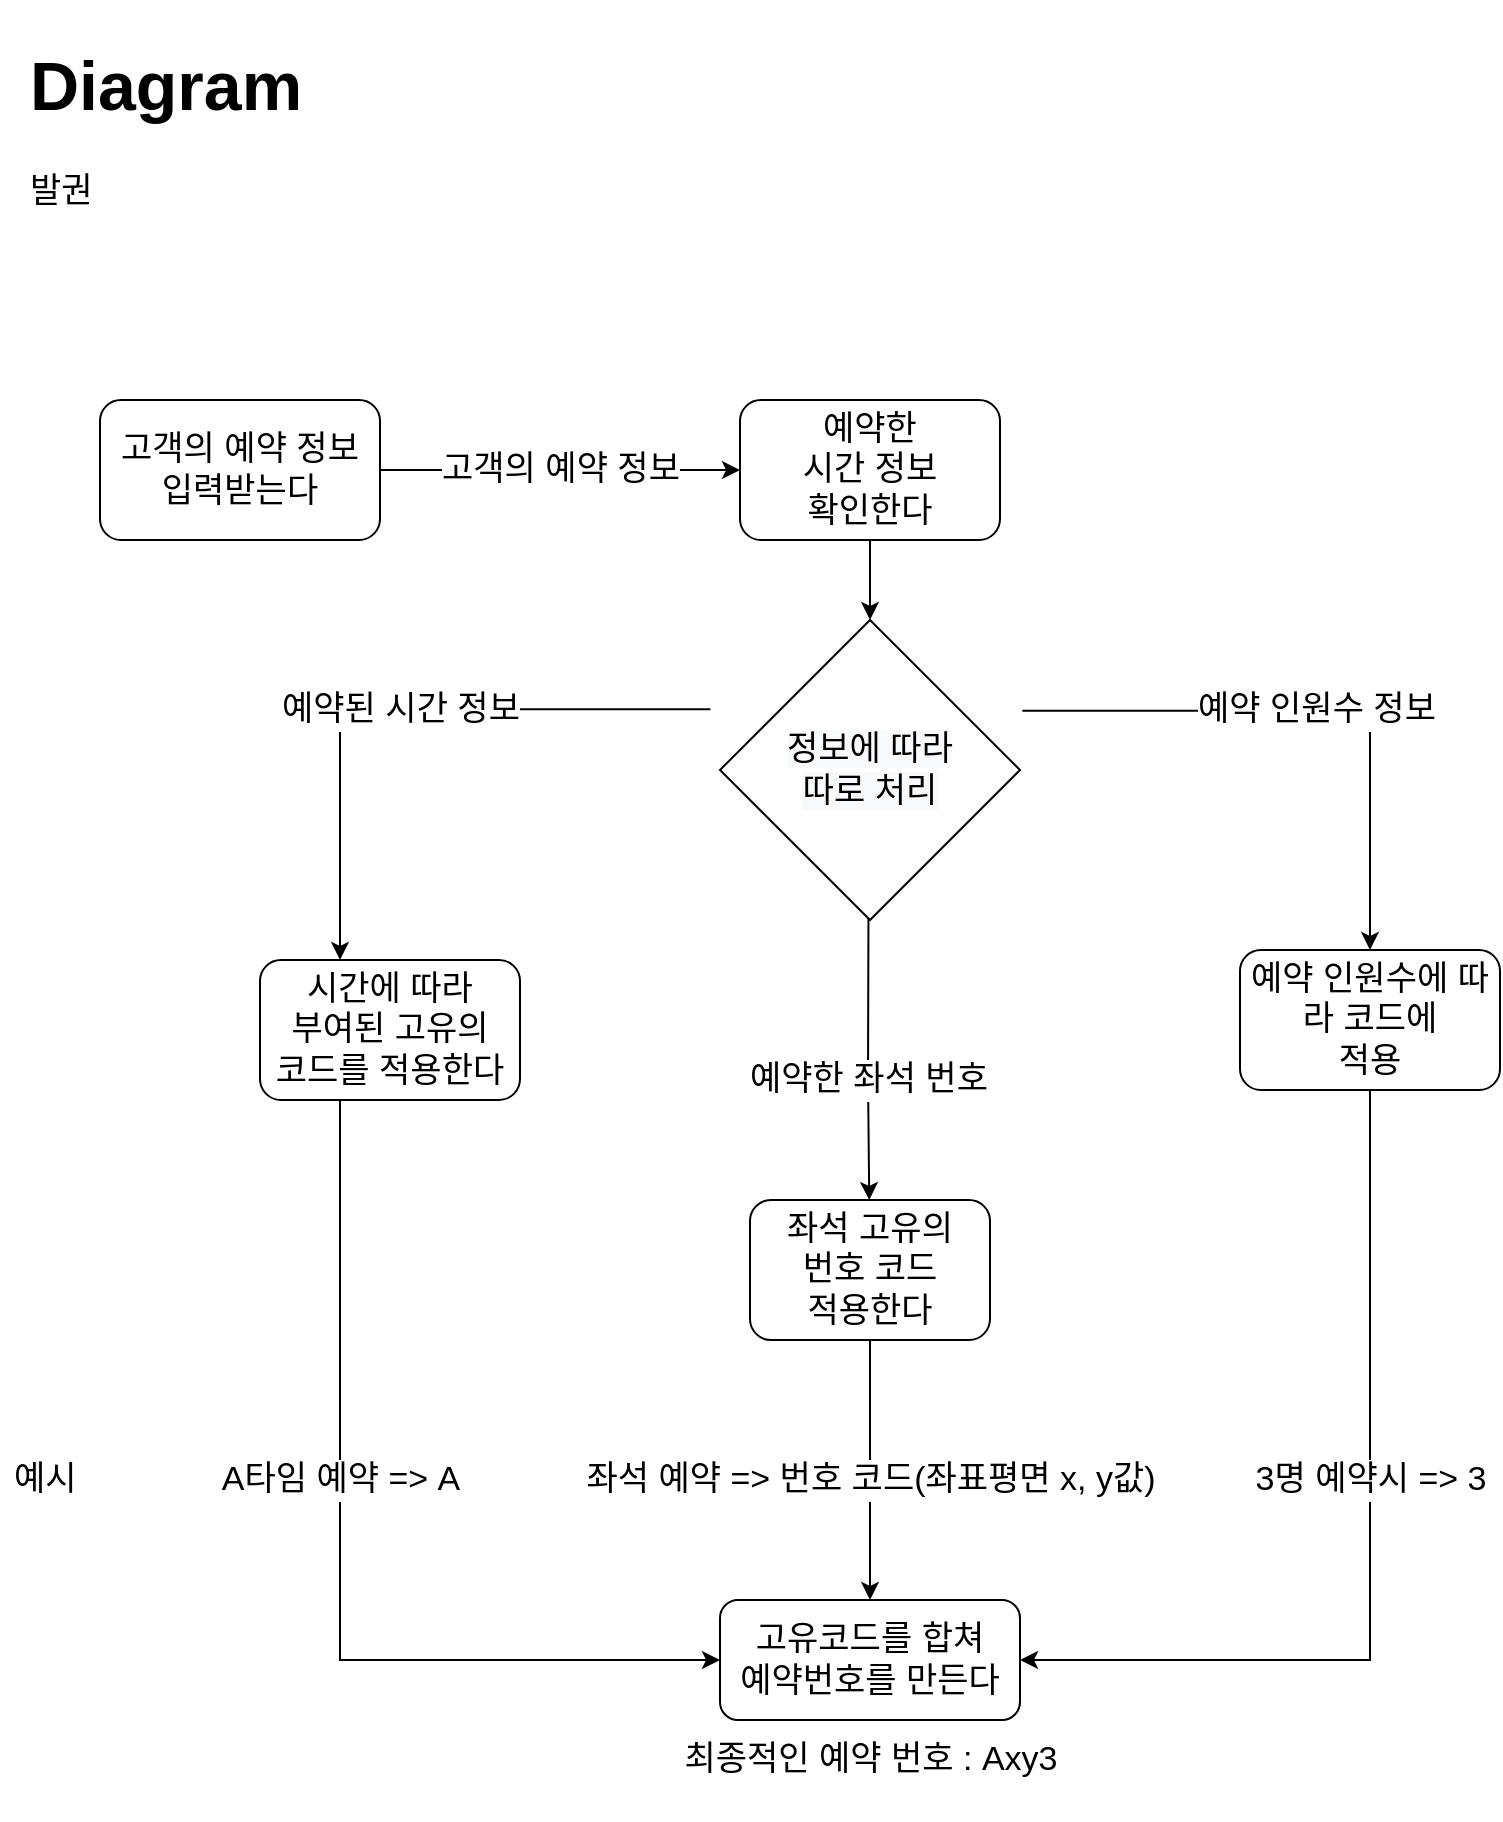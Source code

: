<mxfile version="17.4.2" type="github">
  <diagram id="C5RBs43oDa-KdzZeNtuy" name="Page-1">
    <mxGraphModel dx="1483" dy="781" grid="1" gridSize="10" guides="1" tooltips="1" connect="1" arrows="1" fold="1" page="1" pageScale="1" pageWidth="827" pageHeight="1169" math="0" shadow="0">
      <root>
        <mxCell id="WIyWlLk6GJQsqaUBKTNV-0" />
        <mxCell id="WIyWlLk6GJQsqaUBKTNV-1" parent="WIyWlLk6GJQsqaUBKTNV-0" />
        <mxCell id="gFQcucEWS_bXOnacTtc2-0" value="&lt;font style=&quot;font-size: 17px&quot;&gt;고객의 예약 정보 &lt;br&gt;입력받는다&lt;/font&gt;" style="rounded=1;whiteSpace=wrap;html=1;" parent="WIyWlLk6GJQsqaUBKTNV-1" vertex="1">
          <mxGeometry x="80" y="210" width="140" height="70" as="geometry" />
        </mxCell>
        <mxCell id="gFQcucEWS_bXOnacTtc2-1" value="예약한 &lt;br&gt;시간 정보 &lt;br&gt;확인한다" style="rounded=1;whiteSpace=wrap;html=1;fontSize=17;" parent="WIyWlLk6GJQsqaUBKTNV-1" vertex="1">
          <mxGeometry x="400" y="210" width="130" height="70" as="geometry" />
        </mxCell>
        <mxCell id="gFQcucEWS_bXOnacTtc2-2" value="&lt;h1&gt;Diagram&lt;/h1&gt;&lt;p&gt;발권&lt;/p&gt;" style="text;html=1;strokeColor=none;fillColor=none;spacing=5;spacingTop=-20;whiteSpace=wrap;overflow=hidden;rounded=0;fontSize=17;" parent="WIyWlLk6GJQsqaUBKTNV-1" vertex="1">
          <mxGeometry x="40" y="20" width="190" height="120" as="geometry" />
        </mxCell>
        <mxCell id="gFQcucEWS_bXOnacTtc2-3" value="고객의 예약 정보" style="endArrow=classic;html=1;rounded=0;fontSize=17;exitX=1;exitY=0.5;exitDx=0;exitDy=0;entryX=0;entryY=0.5;entryDx=0;entryDy=0;" parent="WIyWlLk6GJQsqaUBKTNV-1" source="gFQcucEWS_bXOnacTtc2-0" target="gFQcucEWS_bXOnacTtc2-1" edge="1">
          <mxGeometry width="50" height="50" relative="1" as="geometry">
            <mxPoint x="390" y="360" as="sourcePoint" />
            <mxPoint x="440" y="310" as="targetPoint" />
          </mxGeometry>
        </mxCell>
        <mxCell id="gFQcucEWS_bXOnacTtc2-5" value="시간에 따라 &lt;br&gt;부여된 고유의&lt;br&gt;코드를 적용한다" style="rounded=1;whiteSpace=wrap;html=1;fontSize=17;" parent="WIyWlLk6GJQsqaUBKTNV-1" vertex="1">
          <mxGeometry x="160" y="490" width="130" height="70" as="geometry" />
        </mxCell>
        <mxCell id="gFQcucEWS_bXOnacTtc2-7" value="예약된 시간 정보" style="edgeStyle=segmentEdgeStyle;endArrow=classic;html=1;rounded=0;fontSize=17;exitX=-0.032;exitY=0.496;exitDx=0;exitDy=0;exitPerimeter=0;" parent="WIyWlLk6GJQsqaUBKTNV-1" edge="1">
          <mxGeometry width="50" height="50" relative="1" as="geometry">
            <mxPoint x="385.2" y="364.64" as="sourcePoint" />
            <mxPoint x="200" y="490" as="targetPoint" />
          </mxGeometry>
        </mxCell>
        <mxCell id="gFQcucEWS_bXOnacTtc2-9" value="" style="endArrow=classic;html=1;rounded=0;fontSize=17;exitX=0.5;exitY=1;exitDx=0;exitDy=0;" parent="WIyWlLk6GJQsqaUBKTNV-1" source="gFQcucEWS_bXOnacTtc2-1" edge="1">
          <mxGeometry width="50" height="50" relative="1" as="geometry">
            <mxPoint x="390" y="360" as="sourcePoint" />
            <mxPoint x="465" y="320" as="targetPoint" />
          </mxGeometry>
        </mxCell>
        <mxCell id="gFQcucEWS_bXOnacTtc2-10" value="예약한 좌석 번호" style="endArrow=classic;html=1;rounded=0;fontSize=17;exitX=0.496;exitY=0.984;exitDx=0;exitDy=0;exitPerimeter=0;" parent="WIyWlLk6GJQsqaUBKTNV-1" target="gFQcucEWS_bXOnacTtc2-11" edge="1">
          <mxGeometry x="0.404" width="50" height="50" relative="1" as="geometry">
            <mxPoint x="464.4" y="408.56" as="sourcePoint" />
            <mxPoint x="464" y="470" as="targetPoint" />
            <Array as="points">
              <mxPoint x="464" y="550" />
            </Array>
            <mxPoint as="offset" />
          </mxGeometry>
        </mxCell>
        <mxCell id="gFQcucEWS_bXOnacTtc2-11" value="좌석 고유의 &lt;br&gt;번호 코드 &lt;br&gt;적용한다" style="rounded=1;whiteSpace=wrap;html=1;fontSize=17;" parent="WIyWlLk6GJQsqaUBKTNV-1" vertex="1">
          <mxGeometry x="405" y="610" width="120" height="70" as="geometry" />
        </mxCell>
        <mxCell id="gFQcucEWS_bXOnacTtc2-16" value="예시&amp;nbsp;" style="text;html=1;strokeColor=none;fillColor=none;align=center;verticalAlign=middle;whiteSpace=wrap;rounded=0;fontSize=17;" parent="WIyWlLk6GJQsqaUBKTNV-1" vertex="1">
          <mxGeometry x="30" y="720" width="50" height="60" as="geometry" />
        </mxCell>
        <mxCell id="gFQcucEWS_bXOnacTtc2-18" value="예약 인원수 정보" style="edgeStyle=segmentEdgeStyle;endArrow=classic;html=1;rounded=0;fontSize=17;exitX=1.008;exitY=0.504;exitDx=0;exitDy=0;exitPerimeter=0;entryX=0.5;entryY=0;entryDx=0;entryDy=0;" parent="WIyWlLk6GJQsqaUBKTNV-1" target="gFQcucEWS_bXOnacTtc2-19" edge="1">
          <mxGeometry width="50" height="50" relative="1" as="geometry">
            <mxPoint x="541.2" y="365.36" as="sourcePoint" />
            <mxPoint x="720" y="490" as="targetPoint" />
          </mxGeometry>
        </mxCell>
        <mxCell id="gFQcucEWS_bXOnacTtc2-19" value="예약 인원수에 따라 코드에 &lt;br&gt;적용" style="rounded=1;whiteSpace=wrap;html=1;fontSize=17;" parent="WIyWlLk6GJQsqaUBKTNV-1" vertex="1">
          <mxGeometry x="650" y="485" width="130" height="70" as="geometry" />
        </mxCell>
        <mxCell id="gFQcucEWS_bXOnacTtc2-20" value="최종적인 예약 번호 : Axy3" style="text;html=1;strokeColor=none;fillColor=none;align=center;verticalAlign=middle;whiteSpace=wrap;rounded=0;fontSize=17;" parent="WIyWlLk6GJQsqaUBKTNV-1" vertex="1">
          <mxGeometry x="332.5" y="860" width="265" height="60" as="geometry" />
        </mxCell>
        <mxCell id="gFQcucEWS_bXOnacTtc2-23" value="고유코드를 합쳐 &lt;br&gt;예약번호를 만든다" style="rounded=1;whiteSpace=wrap;html=1;fontSize=17;" parent="WIyWlLk6GJQsqaUBKTNV-1" vertex="1">
          <mxGeometry x="390" y="810" width="150" height="60" as="geometry" />
        </mxCell>
        <mxCell id="gFQcucEWS_bXOnacTtc2-24" value="&#xa;&#xa;&lt;span style=&quot;color: rgb(0, 0, 0); font-family: helvetica; font-size: 17px; font-style: normal; font-weight: 400; letter-spacing: normal; text-align: center; text-indent: 0px; text-transform: none; word-spacing: 0px; background-color: rgb(248, 249, 250); display: inline; float: none;&quot;&gt;정보에 따라&lt;/span&gt;&lt;br style=&quot;color: rgb(0, 0, 0); font-family: helvetica; font-size: 17px; font-style: normal; font-weight: 400; letter-spacing: normal; text-align: center; text-indent: 0px; text-transform: none; word-spacing: 0px; background-color: rgb(248, 249, 250);&quot;&gt;&lt;span style=&quot;color: rgb(0, 0, 0); font-family: helvetica; font-size: 17px; font-style: normal; font-weight: 400; letter-spacing: normal; text-align: center; text-indent: 0px; text-transform: none; word-spacing: 0px; background-color: rgb(248, 249, 250); display: inline; float: none;&quot;&gt;따로 처리&lt;/span&gt;&#xa;&#xa;" style="rhombus;whiteSpace=wrap;html=1;fontSize=17;" parent="WIyWlLk6GJQsqaUBKTNV-1" vertex="1">
          <mxGeometry x="390" y="320" width="150" height="150" as="geometry" />
        </mxCell>
        <mxCell id="gFQcucEWS_bXOnacTtc2-27" value="A타임 예약 =&amp;gt; A" style="edgeStyle=segmentEdgeStyle;endArrow=classic;html=1;rounded=0;fontSize=17;exitX=0.25;exitY=1;exitDx=0;exitDy=0;entryX=0;entryY=0.5;entryDx=0;entryDy=0;" parent="WIyWlLk6GJQsqaUBKTNV-1" source="gFQcucEWS_bXOnacTtc2-5" target="gFQcucEWS_bXOnacTtc2-23" edge="1">
          <mxGeometry x="-0.173" width="50" height="50" relative="1" as="geometry">
            <mxPoint x="390" y="700" as="sourcePoint" />
            <mxPoint x="360" y="840" as="targetPoint" />
            <Array as="points">
              <mxPoint x="200" y="560" />
              <mxPoint x="200" y="840" />
            </Array>
            <mxPoint as="offset" />
          </mxGeometry>
        </mxCell>
        <mxCell id="gFQcucEWS_bXOnacTtc2-28" value="좌석 예약 =&amp;gt; 번호 코드(좌표평면 x, y값)" style="endArrow=classic;html=1;rounded=0;fontSize=17;entryX=0.5;entryY=0;entryDx=0;entryDy=0;exitX=0.5;exitY=1;exitDx=0;exitDy=0;" parent="WIyWlLk6GJQsqaUBKTNV-1" source="gFQcucEWS_bXOnacTtc2-11" target="gFQcucEWS_bXOnacTtc2-23" edge="1">
          <mxGeometry x="0.077" width="50" height="50" relative="1" as="geometry">
            <mxPoint x="390" y="700" as="sourcePoint" />
            <mxPoint x="440" y="650" as="targetPoint" />
            <mxPoint as="offset" />
          </mxGeometry>
        </mxCell>
        <mxCell id="gFQcucEWS_bXOnacTtc2-31" value="3명 예약시 =&amp;gt; 3" style="edgeStyle=segmentEdgeStyle;endArrow=classic;html=1;rounded=0;fontSize=17;exitX=0.5;exitY=1;exitDx=0;exitDy=0;entryX=1;entryY=0.5;entryDx=0;entryDy=0;" parent="WIyWlLk6GJQsqaUBKTNV-1" source="gFQcucEWS_bXOnacTtc2-19" target="gFQcucEWS_bXOnacTtc2-23" edge="1">
          <mxGeometry x="-0.152" width="50" height="50" relative="1" as="geometry">
            <mxPoint x="390" y="760" as="sourcePoint" />
            <mxPoint x="440" y="710" as="targetPoint" />
            <Array as="points">
              <mxPoint x="715" y="840" />
            </Array>
            <mxPoint as="offset" />
          </mxGeometry>
        </mxCell>
      </root>
    </mxGraphModel>
  </diagram>
</mxfile>

